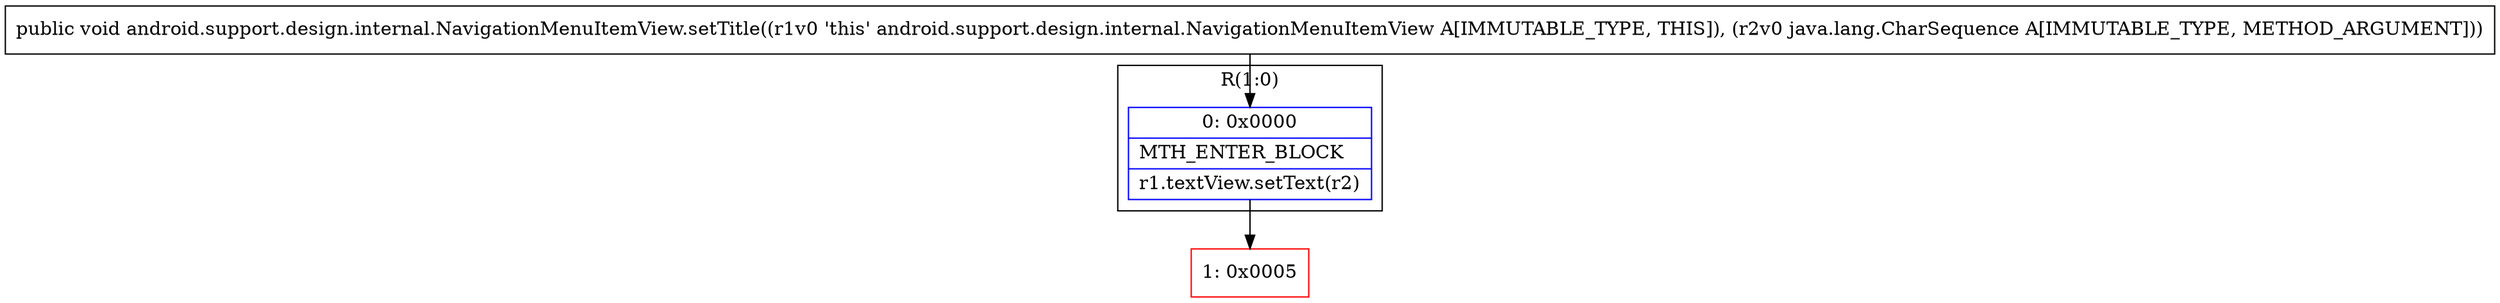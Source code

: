 digraph "CFG forandroid.support.design.internal.NavigationMenuItemView.setTitle(Ljava\/lang\/CharSequence;)V" {
subgraph cluster_Region_845064515 {
label = "R(1:0)";
node [shape=record,color=blue];
Node_0 [shape=record,label="{0\:\ 0x0000|MTH_ENTER_BLOCK\l|r1.textView.setText(r2)\l}"];
}
Node_1 [shape=record,color=red,label="{1\:\ 0x0005}"];
MethodNode[shape=record,label="{public void android.support.design.internal.NavigationMenuItemView.setTitle((r1v0 'this' android.support.design.internal.NavigationMenuItemView A[IMMUTABLE_TYPE, THIS]), (r2v0 java.lang.CharSequence A[IMMUTABLE_TYPE, METHOD_ARGUMENT])) }"];
MethodNode -> Node_0;
Node_0 -> Node_1;
}

